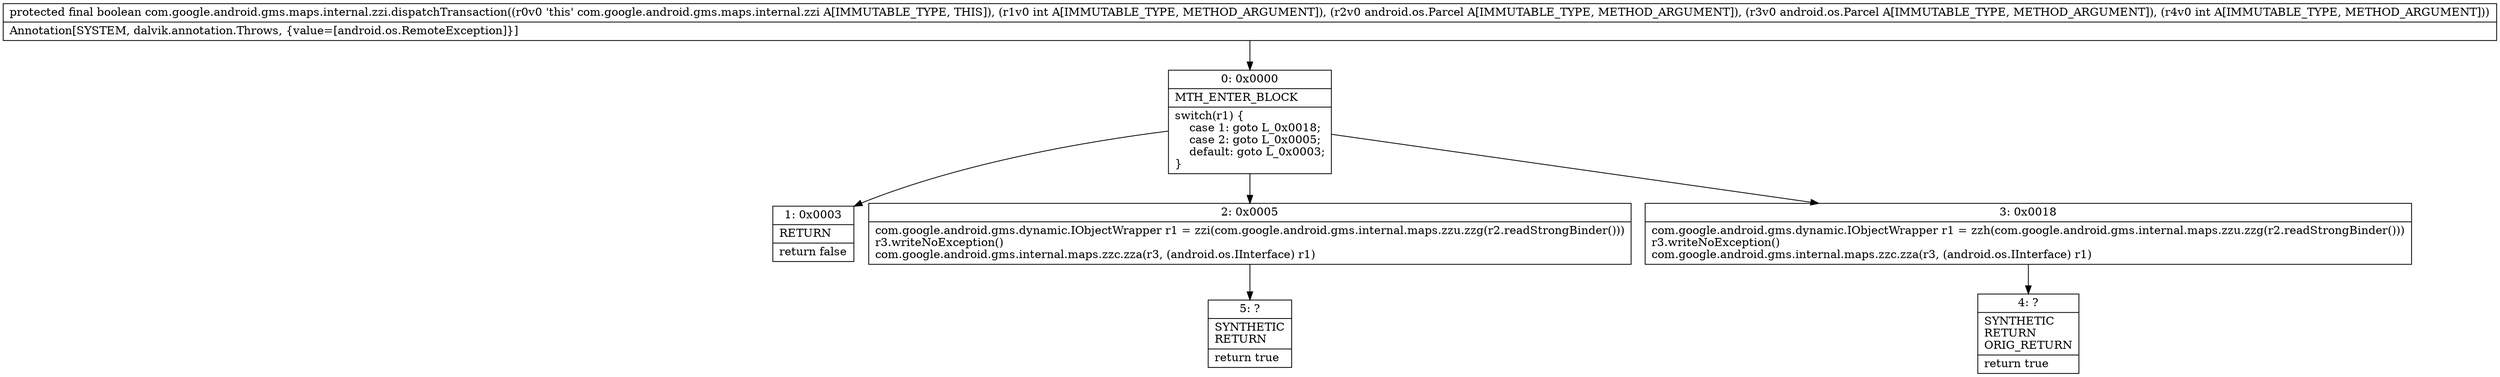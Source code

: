 digraph "CFG forcom.google.android.gms.maps.internal.zzi.dispatchTransaction(ILandroid\/os\/Parcel;Landroid\/os\/Parcel;I)Z" {
Node_0 [shape=record,label="{0\:\ 0x0000|MTH_ENTER_BLOCK\l|switch(r1) \{\l    case 1: goto L_0x0018;\l    case 2: goto L_0x0005;\l    default: goto L_0x0003;\l\}\l}"];
Node_1 [shape=record,label="{1\:\ 0x0003|RETURN\l|return false\l}"];
Node_2 [shape=record,label="{2\:\ 0x0005|com.google.android.gms.dynamic.IObjectWrapper r1 = zzi(com.google.android.gms.internal.maps.zzu.zzg(r2.readStrongBinder()))\lr3.writeNoException()\lcom.google.android.gms.internal.maps.zzc.zza(r3, (android.os.IInterface) r1)\l}"];
Node_3 [shape=record,label="{3\:\ 0x0018|com.google.android.gms.dynamic.IObjectWrapper r1 = zzh(com.google.android.gms.internal.maps.zzu.zzg(r2.readStrongBinder()))\lr3.writeNoException()\lcom.google.android.gms.internal.maps.zzc.zza(r3, (android.os.IInterface) r1)\l}"];
Node_4 [shape=record,label="{4\:\ ?|SYNTHETIC\lRETURN\lORIG_RETURN\l|return true\l}"];
Node_5 [shape=record,label="{5\:\ ?|SYNTHETIC\lRETURN\l|return true\l}"];
MethodNode[shape=record,label="{protected final boolean com.google.android.gms.maps.internal.zzi.dispatchTransaction((r0v0 'this' com.google.android.gms.maps.internal.zzi A[IMMUTABLE_TYPE, THIS]), (r1v0 int A[IMMUTABLE_TYPE, METHOD_ARGUMENT]), (r2v0 android.os.Parcel A[IMMUTABLE_TYPE, METHOD_ARGUMENT]), (r3v0 android.os.Parcel A[IMMUTABLE_TYPE, METHOD_ARGUMENT]), (r4v0 int A[IMMUTABLE_TYPE, METHOD_ARGUMENT]))  | Annotation[SYSTEM, dalvik.annotation.Throws, \{value=[android.os.RemoteException]\}]\l}"];
MethodNode -> Node_0;
Node_0 -> Node_1;
Node_0 -> Node_2;
Node_0 -> Node_3;
Node_2 -> Node_5;
Node_3 -> Node_4;
}

